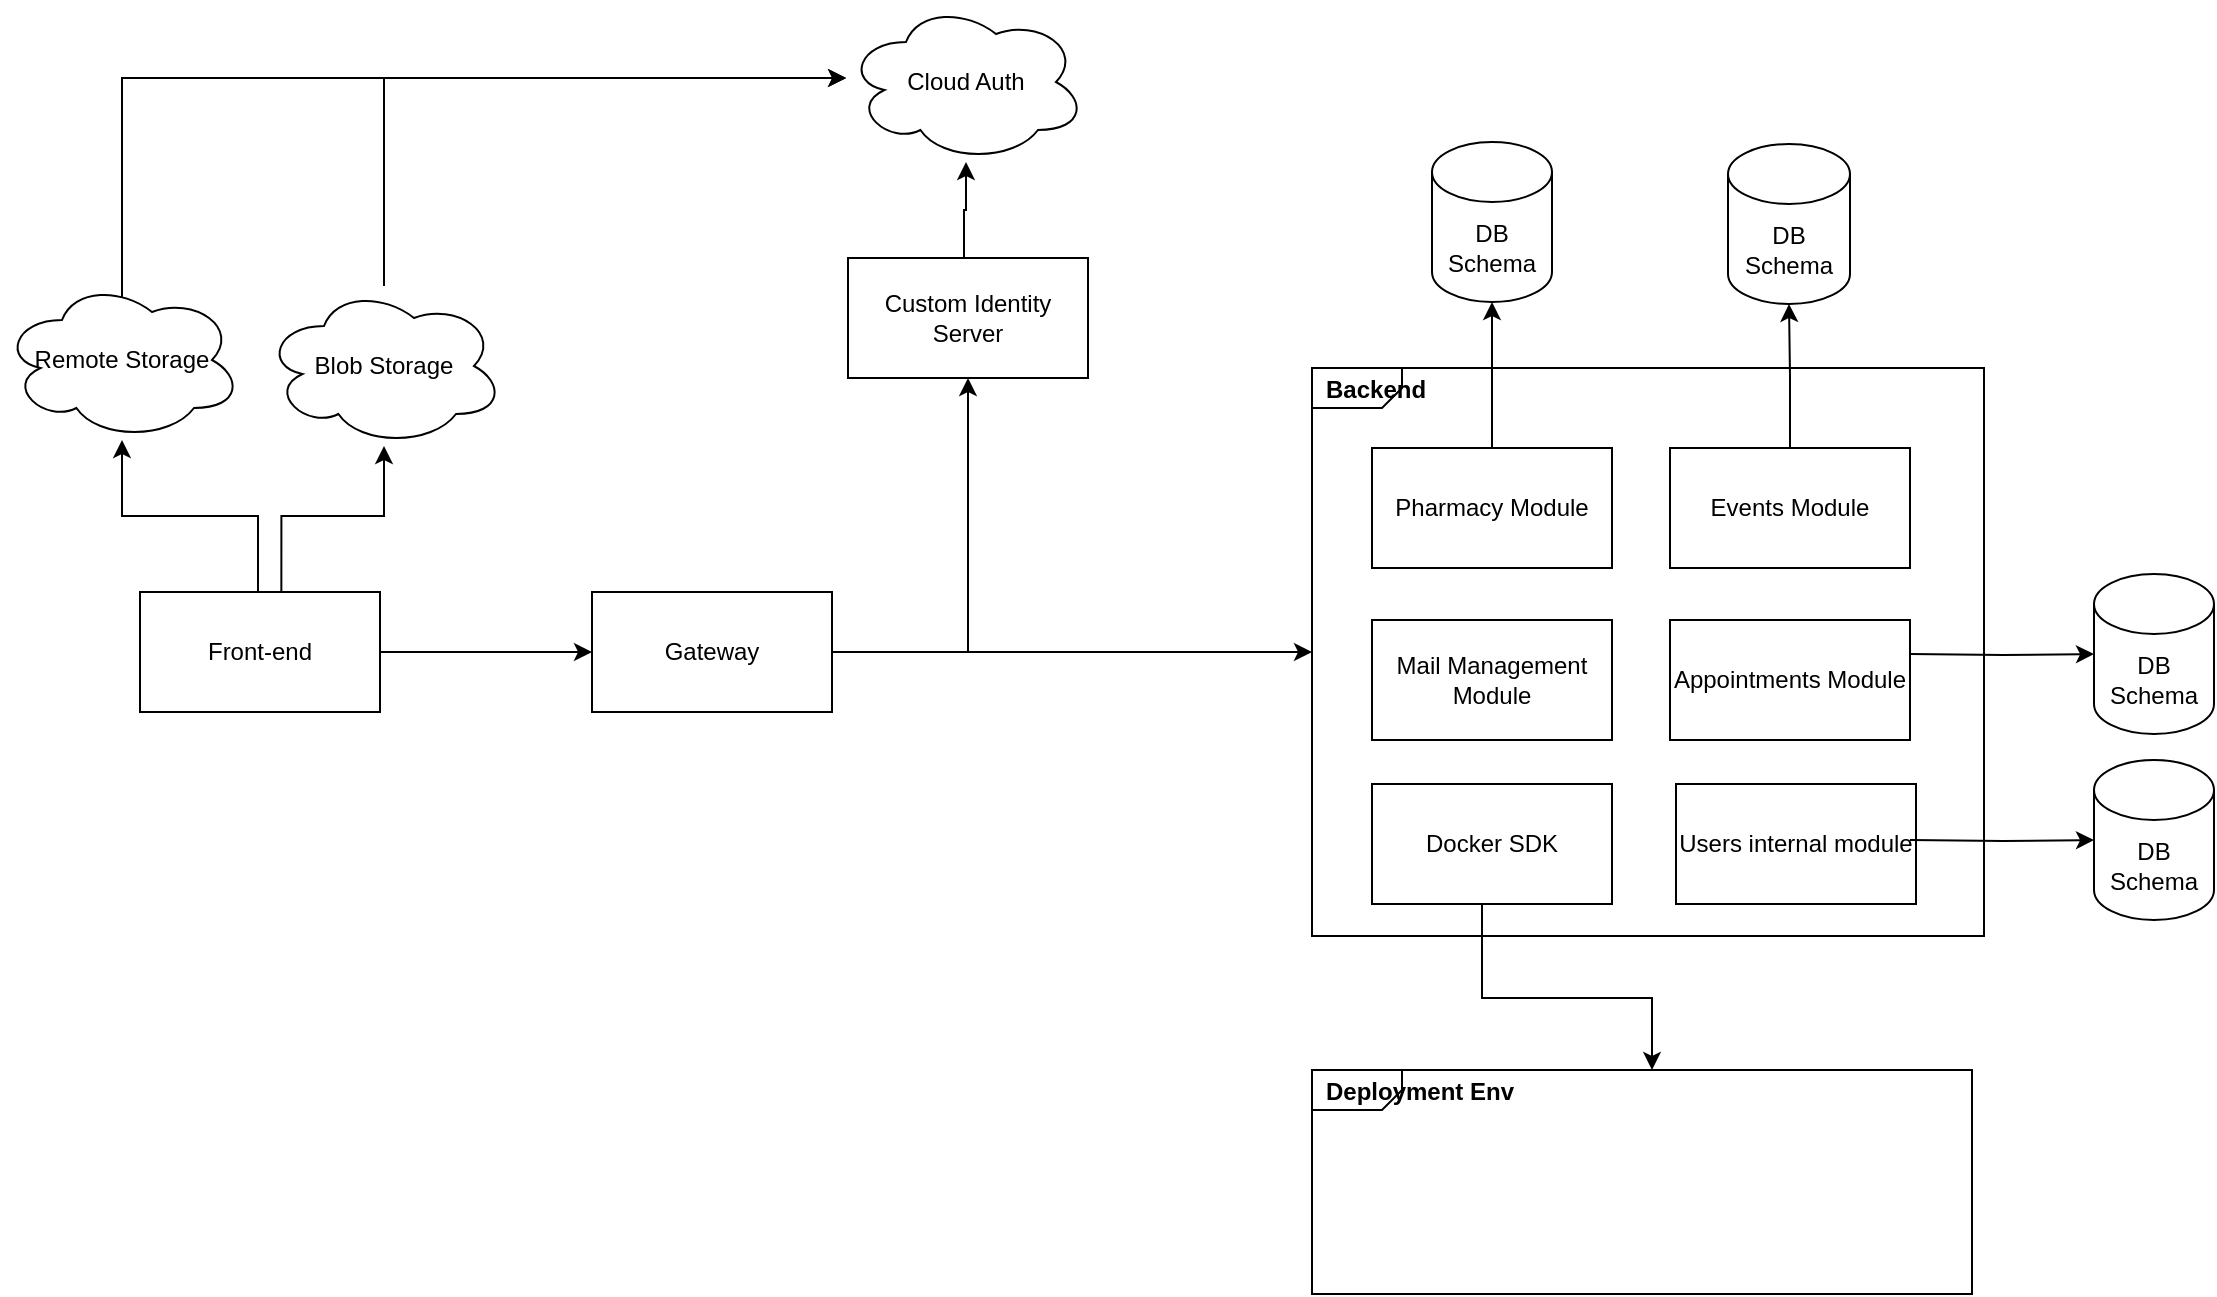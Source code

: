 <mxfile version="21.7.1" type="device" pages="4">
  <diagram name="High Level Flow" id="YeYuXkqYqhfa5VbgJKXB">
    <mxGraphModel dx="2472" dy="696" grid="0" gridSize="10" guides="1" tooltips="1" connect="1" arrows="1" fold="1" page="0" pageScale="1" pageWidth="850" pageHeight="1100" math="0" shadow="0">
      <root>
        <mxCell id="0" />
        <mxCell id="1" parent="0" />
        <mxCell id="PX2amRZlByJLnSCHeU50-29" style="edgeStyle=orthogonalEdgeStyle;rounded=0;orthogonalLoop=1;jettySize=auto;html=1;exitX=0.5;exitY=0;exitDx=0;exitDy=0;" edge="1" parent="1" source="PX2amRZlByJLnSCHeU50-8" target="PX2amRZlByJLnSCHeU50-22">
          <mxGeometry relative="1" as="geometry">
            <Array as="points">
              <mxPoint x="-719" y="357" />
              <mxPoint x="-719" y="319" />
              <mxPoint x="-787" y="319" />
            </Array>
          </mxGeometry>
        </mxCell>
        <mxCell id="PX2amRZlByJLnSCHeU50-30" style="edgeStyle=orthogonalEdgeStyle;rounded=0;orthogonalLoop=1;jettySize=auto;html=1;exitX=0.589;exitY=0.006;exitDx=0;exitDy=0;exitPerimeter=0;" edge="1" parent="1" source="PX2amRZlByJLnSCHeU50-8" target="PX2amRZlByJLnSCHeU50-23">
          <mxGeometry relative="1" as="geometry">
            <Array as="points">
              <mxPoint x="-707" y="319" />
              <mxPoint x="-656" y="319" />
            </Array>
          </mxGeometry>
        </mxCell>
        <mxCell id="PX2amRZlByJLnSCHeU50-31" style="edgeStyle=orthogonalEdgeStyle;rounded=0;orthogonalLoop=1;jettySize=auto;html=1;" edge="1" parent="1" source="PX2amRZlByJLnSCHeU50-8" target="PX2amRZlByJLnSCHeU50-12">
          <mxGeometry relative="1" as="geometry" />
        </mxCell>
        <mxCell id="PX2amRZlByJLnSCHeU50-8" value="Front-end" style="rounded=0;whiteSpace=wrap;html=1;" vertex="1" parent="1">
          <mxGeometry x="-778" y="357" width="120" height="60" as="geometry" />
        </mxCell>
        <mxCell id="PX2amRZlByJLnSCHeU50-9" value="Cloud Auth" style="ellipse;shape=cloud;whiteSpace=wrap;html=1;" vertex="1" parent="1">
          <mxGeometry x="-425" y="62" width="120" height="80" as="geometry" />
        </mxCell>
        <mxCell id="PX2amRZlByJLnSCHeU50-34" style="edgeStyle=orthogonalEdgeStyle;rounded=0;orthogonalLoop=1;jettySize=auto;html=1;" edge="1" parent="1" source="PX2amRZlByJLnSCHeU50-11" target="PX2amRZlByJLnSCHeU50-9">
          <mxGeometry relative="1" as="geometry">
            <Array as="points">
              <mxPoint x="-366" y="166" />
              <mxPoint x="-365" y="166" />
            </Array>
          </mxGeometry>
        </mxCell>
        <mxCell id="PX2amRZlByJLnSCHeU50-11" value="Custom Identity Server" style="rounded=0;whiteSpace=wrap;html=1;" vertex="1" parent="1">
          <mxGeometry x="-424" y="190" width="120" height="60" as="geometry" />
        </mxCell>
        <mxCell id="PX2amRZlByJLnSCHeU50-32" style="edgeStyle=orthogonalEdgeStyle;rounded=0;orthogonalLoop=1;jettySize=auto;html=1;" edge="1" parent="1" source="PX2amRZlByJLnSCHeU50-12" target="PX2amRZlByJLnSCHeU50-15">
          <mxGeometry relative="1" as="geometry" />
        </mxCell>
        <mxCell id="PX2amRZlByJLnSCHeU50-33" style="edgeStyle=orthogonalEdgeStyle;rounded=0;orthogonalLoop=1;jettySize=auto;html=1;" edge="1" parent="1" source="PX2amRZlByJLnSCHeU50-12" target="PX2amRZlByJLnSCHeU50-11">
          <mxGeometry relative="1" as="geometry" />
        </mxCell>
        <mxCell id="PX2amRZlByJLnSCHeU50-12" value="Gateway" style="rounded=0;whiteSpace=wrap;html=1;" vertex="1" parent="1">
          <mxGeometry x="-552" y="357" width="120" height="60" as="geometry" />
        </mxCell>
        <mxCell id="PX2amRZlByJLnSCHeU50-15" value="Backend" style="html=1;shape=mxgraph.sysml.package;labelX=45;align=left;spacingLeft=5;verticalAlign=top;spacingTop=-3;fontStyle=1;strokeWidth=1;recursiveResize=0;" vertex="1" parent="1">
          <mxGeometry x="-192" y="245" width="336" height="284" as="geometry" />
        </mxCell>
        <mxCell id="PX2amRZlByJLnSCHeU50-16" value="Pharmacy Module" style="strokeColor=inherit;fillColor=inherit;gradientColor=inherit;shape=rect;html=1;whiteSpace=wrap;align=center;" vertex="1" parent="PX2amRZlByJLnSCHeU50-15">
          <mxGeometry x="30" y="40" width="120" height="60" as="geometry" />
        </mxCell>
        <mxCell id="PX2amRZlByJLnSCHeU50-17" value="Events Module" style="strokeColor=inherit;fillColor=inherit;gradientColor=inherit;shape=rect;html=1;whiteSpace=wrap;align=center;" vertex="1" parent="PX2amRZlByJLnSCHeU50-15">
          <mxGeometry x="179" y="40" width="120" height="60" as="geometry" />
        </mxCell>
        <mxCell id="PX2amRZlByJLnSCHeU50-19" value="Mail Management Module" style="strokeColor=inherit;fillColor=inherit;gradientColor=inherit;shape=rect;html=1;whiteSpace=wrap;align=center;" vertex="1" parent="PX2amRZlByJLnSCHeU50-15">
          <mxGeometry x="30" y="126" width="120" height="60" as="geometry" />
        </mxCell>
        <mxCell id="PX2amRZlByJLnSCHeU50-20" value="Appointments Module" style="strokeColor=inherit;fillColor=inherit;gradientColor=inherit;shape=rect;html=1;whiteSpace=wrap;align=center;" vertex="1" parent="PX2amRZlByJLnSCHeU50-15">
          <mxGeometry x="179" y="126" width="120" height="60" as="geometry" />
        </mxCell>
        <mxCell id="PX2amRZlByJLnSCHeU50-24" value="Docker SDK" style="strokeColor=inherit;fillColor=inherit;gradientColor=inherit;shape=rect;html=1;whiteSpace=wrap;align=center;" vertex="1" parent="PX2amRZlByJLnSCHeU50-15">
          <mxGeometry x="30" y="208" width="120" height="60" as="geometry" />
        </mxCell>
        <mxCell id="26ymWYjrrqh-0yXnUihh-13" value="Users internal module" style="strokeColor=inherit;fillColor=inherit;gradientColor=inherit;shape=rect;html=1;whiteSpace=wrap;align=center;" vertex="1" parent="PX2amRZlByJLnSCHeU50-15">
          <mxGeometry x="182" y="208" width="120" height="60" as="geometry" />
        </mxCell>
        <mxCell id="PX2amRZlByJLnSCHeU50-27" style="edgeStyle=orthogonalEdgeStyle;rounded=0;orthogonalLoop=1;jettySize=auto;html=1;exitX=0.483;exitY=0.237;exitDx=0;exitDy=0;exitPerimeter=0;" edge="1" parent="1" source="PX2amRZlByJLnSCHeU50-22" target="PX2amRZlByJLnSCHeU50-9">
          <mxGeometry relative="1" as="geometry">
            <Array as="points">
              <mxPoint x="-787" y="220" />
              <mxPoint x="-787" y="100" />
            </Array>
          </mxGeometry>
        </mxCell>
        <mxCell id="PX2amRZlByJLnSCHeU50-22" value="Remote Storage" style="ellipse;shape=cloud;whiteSpace=wrap;html=1;" vertex="1" parent="1">
          <mxGeometry x="-847" y="201" width="120" height="80" as="geometry" />
        </mxCell>
        <mxCell id="PX2amRZlByJLnSCHeU50-28" style="edgeStyle=orthogonalEdgeStyle;rounded=0;orthogonalLoop=1;jettySize=auto;html=1;" edge="1" parent="1" source="PX2amRZlByJLnSCHeU50-23" target="PX2amRZlByJLnSCHeU50-9">
          <mxGeometry relative="1" as="geometry">
            <Array as="points">
              <mxPoint x="-656" y="100" />
            </Array>
          </mxGeometry>
        </mxCell>
        <mxCell id="PX2amRZlByJLnSCHeU50-23" value="Blob Storage" style="ellipse;shape=cloud;whiteSpace=wrap;html=1;" vertex="1" parent="1">
          <mxGeometry x="-716" y="204" width="120" height="80" as="geometry" />
        </mxCell>
        <mxCell id="PX2amRZlByJLnSCHeU50-35" value="DB Schema" style="shape=cylinder3;whiteSpace=wrap;html=1;boundedLbl=1;backgroundOutline=1;size=15;" vertex="1" parent="1">
          <mxGeometry x="-132" y="132" width="60" height="80" as="geometry" />
        </mxCell>
        <mxCell id="PX2amRZlByJLnSCHeU50-36" value="DB Schema" style="shape=cylinder3;whiteSpace=wrap;html=1;boundedLbl=1;backgroundOutline=1;size=15;" vertex="1" parent="1">
          <mxGeometry x="16" y="133" width="61" height="80" as="geometry" />
        </mxCell>
        <mxCell id="PX2amRZlByJLnSCHeU50-37" value="DB Schema" style="shape=cylinder3;whiteSpace=wrap;html=1;boundedLbl=1;backgroundOutline=1;size=15;" vertex="1" parent="1">
          <mxGeometry x="199" y="348" width="60" height="80" as="geometry" />
        </mxCell>
        <mxCell id="PX2amRZlByJLnSCHeU50-38" style="edgeStyle=orthogonalEdgeStyle;rounded=0;orthogonalLoop=1;jettySize=auto;html=1;" edge="1" parent="1" source="PX2amRZlByJLnSCHeU50-16" target="PX2amRZlByJLnSCHeU50-35">
          <mxGeometry relative="1" as="geometry" />
        </mxCell>
        <mxCell id="PX2amRZlByJLnSCHeU50-39" style="edgeStyle=orthogonalEdgeStyle;rounded=0;orthogonalLoop=1;jettySize=auto;html=1;" edge="1" parent="1" source="PX2amRZlByJLnSCHeU50-17" target="PX2amRZlByJLnSCHeU50-36">
          <mxGeometry relative="1" as="geometry" />
        </mxCell>
        <mxCell id="PX2amRZlByJLnSCHeU50-40" style="edgeStyle=orthogonalEdgeStyle;rounded=0;orthogonalLoop=1;jettySize=auto;html=1;" edge="1" parent="1" target="PX2amRZlByJLnSCHeU50-37">
          <mxGeometry relative="1" as="geometry">
            <mxPoint x="107" y="388" as="sourcePoint" />
          </mxGeometry>
        </mxCell>
        <mxCell id="PX2amRZlByJLnSCHeU50-42" value="Deployment Env" style="html=1;shape=mxgraph.sysml.package;labelX=45;align=left;spacingLeft=5;verticalAlign=top;spacingTop=-3;fontStyle=1;strokeWidth=1;recursiveResize=0;" vertex="1" parent="1">
          <mxGeometry x="-192" y="596" width="330" height="112" as="geometry" />
        </mxCell>
        <mxCell id="PX2amRZlByJLnSCHeU50-50" value="" style="shape=image;html=1;verticalAlign=top;verticalLabelPosition=bottom;labelBackgroundColor=#ffffff;imageAspect=0;aspect=fixed;image=https://cdn0.iconfinder.com/data/icons/social-media-2104/24/social_media_social_media_logo_docker-128.png" vertex="1" parent="1">
          <mxGeometry x="-74" y="615" width="79" height="79" as="geometry" />
        </mxCell>
        <mxCell id="PX2amRZlByJLnSCHeU50-51" style="edgeStyle=orthogonalEdgeStyle;rounded=0;orthogonalLoop=1;jettySize=auto;html=1;" edge="1" parent="1" source="PX2amRZlByJLnSCHeU50-24" target="PX2amRZlByJLnSCHeU50-42">
          <mxGeometry relative="1" as="geometry">
            <Array as="points">
              <mxPoint x="-107" y="560" />
              <mxPoint x="-22" y="560" />
            </Array>
          </mxGeometry>
        </mxCell>
        <mxCell id="26ymWYjrrqh-0yXnUihh-14" value="DB Schema" style="shape=cylinder3;whiteSpace=wrap;html=1;boundedLbl=1;backgroundOutline=1;size=15;" vertex="1" parent="1">
          <mxGeometry x="199" y="441" width="60" height="80" as="geometry" />
        </mxCell>
        <mxCell id="26ymWYjrrqh-0yXnUihh-15" style="edgeStyle=orthogonalEdgeStyle;rounded=0;orthogonalLoop=1;jettySize=auto;html=1;" edge="1" parent="1" target="26ymWYjrrqh-0yXnUihh-14">
          <mxGeometry relative="1" as="geometry">
            <mxPoint x="107" y="481" as="sourcePoint" />
          </mxGeometry>
        </mxCell>
      </root>
    </mxGraphModel>
  </diagram>
  <diagram id="T7Xp_s_TKXlpQ980UCWx" name="Page-2">
    <mxGraphModel dx="799" dy="438" grid="1" gridSize="10" guides="1" tooltips="1" connect="1" arrows="1" fold="1" page="1" pageScale="1" pageWidth="850" pageHeight="1100" math="0" shadow="0">
      <root>
        <mxCell id="0" />
        <mxCell id="1" parent="0" />
        <mxCell id="RsgIdAhOGyr689dzm_IG-14" style="edgeStyle=orthogonalEdgeStyle;rounded=0;orthogonalLoop=1;jettySize=auto;html=1;" edge="1" parent="1" source="RsgIdAhOGyr689dzm_IG-6" target="RsgIdAhOGyr689dzm_IG-11">
          <mxGeometry relative="1" as="geometry" />
        </mxCell>
        <mxCell id="RsgIdAhOGyr689dzm_IG-6" value="Repository using entities with ORM" style="rounded=0;whiteSpace=wrap;html=1;" vertex="1" parent="1">
          <mxGeometry x="310" y="590" width="120" height="60" as="geometry" />
        </mxCell>
        <mxCell id="RsgIdAhOGyr689dzm_IG-15" style="edgeStyle=orthogonalEdgeStyle;rounded=0;orthogonalLoop=1;jettySize=auto;html=1;" edge="1" parent="1" source="RsgIdAhOGyr689dzm_IG-7" target="RsgIdAhOGyr689dzm_IG-6">
          <mxGeometry relative="1" as="geometry" />
        </mxCell>
        <mxCell id="RsgIdAhOGyr689dzm_IG-7" value="Service implementing business&#39; logic" style="rounded=0;whiteSpace=wrap;html=1;" vertex="1" parent="1">
          <mxGeometry x="310" y="500" width="120" height="60" as="geometry" />
        </mxCell>
        <mxCell id="RsgIdAhOGyr689dzm_IG-9" style="edgeStyle=orthogonalEdgeStyle;rounded=0;orthogonalLoop=1;jettySize=auto;html=1;endArrow=none;endFill=0;" edge="1" parent="1" source="RsgIdAhOGyr689dzm_IG-8" target="RsgIdAhOGyr689dzm_IG-7">
          <mxGeometry relative="1" as="geometry" />
        </mxCell>
        <mxCell id="RsgIdAhOGyr689dzm_IG-10" value="Mediated" style="edgeLabel;html=1;align=center;verticalAlign=middle;resizable=0;points=[];" vertex="1" connectable="0" parent="RsgIdAhOGyr689dzm_IG-9">
          <mxGeometry x="0.041" y="1" relative="1" as="geometry">
            <mxPoint as="offset" />
          </mxGeometry>
        </mxCell>
        <mxCell id="RsgIdAhOGyr689dzm_IG-8" value="Controller" style="rounded=0;whiteSpace=wrap;html=1;" vertex="1" parent="1">
          <mxGeometry x="310" y="350" width="120" height="60" as="geometry" />
        </mxCell>
        <mxCell id="RsgIdAhOGyr689dzm_IG-11" value="Infrastructure" style="rounded=0;whiteSpace=wrap;html=1;" vertex="1" parent="1">
          <mxGeometry x="310" y="680" width="120" height="60" as="geometry" />
        </mxCell>
        <mxCell id="RsgIdAhOGyr689dzm_IG-12" value="Mail" style="ellipse;shape=cloud;whiteSpace=wrap;html=1;" vertex="1" parent="1">
          <mxGeometry x="450" y="670" width="120" height="80" as="geometry" />
        </mxCell>
        <mxCell id="RsgIdAhOGyr689dzm_IG-13" value="" style="endArrow=none;html=1;rounded=0;" edge="1" parent="1">
          <mxGeometry width="50" height="50" relative="1" as="geometry">
            <mxPoint x="200" y="660" as="sourcePoint" />
            <mxPoint x="570" y="660" as="targetPoint" />
          </mxGeometry>
        </mxCell>
      </root>
    </mxGraphModel>
  </diagram>
  <diagram id="iH79-aRtn21jHRBOz86A" name="Patient Use Case Diagram">
    <mxGraphModel dx="1865" dy="2121" grid="1" gridSize="10" guides="1" tooltips="1" connect="1" arrows="1" fold="1" page="1" pageScale="1" pageWidth="850" pageHeight="1100" math="0" shadow="0">
      <root>
        <mxCell id="0" />
        <mxCell id="1" parent="0" />
        <mxCell id="mt7pAHg_52PxhX9tttaL-19" value="" style="rounded=0;whiteSpace=wrap;html=1;strokeColor=default;fillColor=none;" vertex="1" parent="1">
          <mxGeometry x="150" y="-180" width="740" height="1060" as="geometry" />
        </mxCell>
        <mxCell id="mt7pAHg_52PxhX9tttaL-18" style="edgeStyle=orthogonalEdgeStyle;rounded=0;orthogonalLoop=1;jettySize=auto;html=1;entryX=0.5;entryY=0.5;entryDx=0;entryDy=0;entryPerimeter=0;" edge="1" parent="1" source="mt7pAHg_52PxhX9tttaL-2" target="mt7pAHg_52PxhX9tttaL-16">
          <mxGeometry relative="1" as="geometry" />
        </mxCell>
        <mxCell id="mt7pAHg_52PxhX9tttaL-5" value="Authenticated" style="shape=ellipse;html=1;strokeWidth=3;fontStyle=1;whiteSpace=wrap;align=center;perimeter=ellipsePerimeter;" vertex="1" parent="1">
          <mxGeometry x="750" y="280" width="120" height="60" as="geometry" />
        </mxCell>
        <mxCell id="mt7pAHg_52PxhX9tttaL-6" value="&lt;p style=&quot;margin:0px;margin-top:4px;text-align:center;&quot;&gt;&amp;lt;&amp;lt;actor&amp;gt;&amp;gt;&lt;br&gt;&lt;b&gt;Identity Server&lt;/b&gt;&lt;/p&gt;" style="shape=rect;html=1;overflow=fill;html=1;whiteSpace=wrap;align=center;" vertex="1" parent="1">
          <mxGeometry x="920" y="290" width="100" height="40" as="geometry" />
        </mxCell>
        <mxCell id="mt7pAHg_52PxhX9tttaL-7" value="Browse Available Medicines" style="ellipse;whiteSpace=wrap;html=1;" vertex="1" parent="1">
          <mxGeometry x="210" y="135" width="140" height="70" as="geometry" />
        </mxCell>
        <mxCell id="mt7pAHg_52PxhX9tttaL-8" value="Search medicines" style="ellipse;whiteSpace=wrap;html=1;" vertex="1" parent="1">
          <mxGeometry x="490" y="70" width="140" height="70" as="geometry" />
        </mxCell>
        <mxCell id="mt7pAHg_52PxhX9tttaL-9" value="Filter medicines" style="ellipse;whiteSpace=wrap;html=1;" vertex="1" parent="1">
          <mxGeometry x="490" y="300" width="140" height="70" as="geometry" />
        </mxCell>
        <mxCell id="mt7pAHg_52PxhX9tttaL-10" value="Browse through taken appointments" style="ellipse;whiteSpace=wrap;html=1;" vertex="1" parent="1">
          <mxGeometry x="210" y="450" width="140" height="70" as="geometry" />
        </mxCell>
        <mxCell id="mt7pAHg_52PxhX9tttaL-11" value="Make appointment with Doctor" style="ellipse;whiteSpace=wrap;html=1;" vertex="1" parent="1">
          <mxGeometry x="490" y="650" width="140" height="70" as="geometry" />
        </mxCell>
        <mxCell id="mt7pAHg_52PxhX9tttaL-12" value="Browse the center&#39;s &#39; doctors" style="ellipse;whiteSpace=wrap;html=1;" vertex="1" parent="1">
          <mxGeometry x="210" y="620" width="140" height="70" as="geometry" />
        </mxCell>
        <mxCell id="mt7pAHg_52PxhX9tttaL-13" value="View Events" style="ellipse;whiteSpace=wrap;html=1;" vertex="1" parent="1">
          <mxGeometry x="190" y="-110" width="140" height="70" as="geometry" />
        </mxCell>
        <mxCell id="mt7pAHg_52PxhX9tttaL-14" value="Reserve Medicine for pickup" style="ellipse;whiteSpace=wrap;html=1;" vertex="1" parent="1">
          <mxGeometry x="490" y="180" width="140" height="70" as="geometry" />
        </mxCell>
        <mxCell id="mt7pAHg_52PxhX9tttaL-16" value="Guest" style="shape=umlActor;html=1;verticalLabelPosition=bottom;verticalAlign=top;align=center;" vertex="1" parent="1">
          <mxGeometry x="80" y="-120" width="30" height="60" as="geometry" />
        </mxCell>
        <mxCell id="mt7pAHg_52PxhX9tttaL-21" value="&amp;lt;&amp;lt;extend&amp;gt;&amp;gt;" style="edgeStyle=none;html=1;startArrow=open;endArrow=none;startSize=12;verticalAlign=bottom;dashed=1;labelBackgroundColor=none;rounded=0;" edge="1" parent="1" source="mt7pAHg_52PxhX9tttaL-7" target="mt7pAHg_52PxhX9tttaL-8">
          <mxGeometry width="160" relative="1" as="geometry">
            <mxPoint x="310" y="50" as="sourcePoint" />
            <mxPoint x="470" y="50" as="targetPoint" />
          </mxGeometry>
        </mxCell>
        <mxCell id="mt7pAHg_52PxhX9tttaL-22" value="&amp;lt;&amp;lt;extend&amp;gt;&amp;gt;" style="edgeStyle=none;html=1;startArrow=open;endArrow=none;startSize=12;verticalAlign=bottom;dashed=1;labelBackgroundColor=none;rounded=0;" edge="1" parent="1" target="mt7pAHg_52PxhX9tttaL-9">
          <mxGeometry width="160" relative="1" as="geometry">
            <mxPoint x="320" y="160" as="sourcePoint" />
            <mxPoint x="458" y="63" as="targetPoint" />
          </mxGeometry>
        </mxCell>
        <mxCell id="mt7pAHg_52PxhX9tttaL-23" value="&amp;lt;&amp;lt;extend&amp;gt;&amp;gt;" style="edgeStyle=none;html=1;startArrow=open;endArrow=none;startSize=12;verticalAlign=bottom;dashed=1;labelBackgroundColor=none;rounded=0;" edge="1" parent="1" target="mt7pAHg_52PxhX9tttaL-14">
          <mxGeometry width="160" relative="1" as="geometry">
            <mxPoint x="330" y="170" as="sourcePoint" />
            <mxPoint x="438" y="141" as="targetPoint" />
          </mxGeometry>
        </mxCell>
        <mxCell id="mt7pAHg_52PxhX9tttaL-25" value="Bookmark Medicine" style="ellipse;whiteSpace=wrap;html=1;" vertex="1" parent="1">
          <mxGeometry x="490" y="-40" width="140" height="70" as="geometry" />
        </mxCell>
        <mxCell id="mt7pAHg_52PxhX9tttaL-26" value="&amp;lt;&amp;lt;extend&amp;gt;&amp;gt;" style="edgeStyle=none;html=1;startArrow=open;endArrow=none;startSize=12;verticalAlign=bottom;dashed=1;labelBackgroundColor=none;rounded=0;" edge="1" parent="1" source="mt7pAHg_52PxhX9tttaL-7" target="mt7pAHg_52PxhX9tttaL-25">
          <mxGeometry width="160" relative="1" as="geometry">
            <mxPoint x="322" y="152" as="sourcePoint" />
            <mxPoint x="458" y="63" as="targetPoint" />
          </mxGeometry>
        </mxCell>
        <mxCell id="mt7pAHg_52PxhX9tttaL-29" value="&amp;lt;&amp;lt;extend&amp;gt;&amp;gt;" style="edgeStyle=none;html=1;startArrow=open;endArrow=none;startSize=12;verticalAlign=bottom;dashed=1;labelBackgroundColor=none;rounded=0;exitX=1;exitY=0.5;exitDx=0;exitDy=0;" edge="1" parent="1" source="mt7pAHg_52PxhX9tttaL-12" target="mt7pAHg_52PxhX9tttaL-11">
          <mxGeometry width="160" relative="1" as="geometry">
            <mxPoint x="400" y="530" as="sourcePoint" />
            <mxPoint x="560" y="530" as="targetPoint" />
          </mxGeometry>
        </mxCell>
        <mxCell id="mt7pAHg_52PxhX9tttaL-32" value="" style="edgeStyle=none;html=1;endArrow=none;verticalAlign=bottom;rounded=0;" edge="1" parent="1" target="mt7pAHg_52PxhX9tttaL-13">
          <mxGeometry width="160" relative="1" as="geometry">
            <mxPoint x="100" y="-80" as="sourcePoint" />
            <mxPoint x="480" y="30" as="targetPoint" />
          </mxGeometry>
        </mxCell>
        <mxCell id="mt7pAHg_52PxhX9tttaL-33" value="" style="edgeStyle=none;html=1;endArrow=none;verticalAlign=bottom;rounded=0;entryX=0;entryY=0.5;entryDx=0;entryDy=0;" edge="1" parent="1" target="mt7pAHg_52PxhX9tttaL-7">
          <mxGeometry width="160" relative="1" as="geometry">
            <mxPoint x="100" y="380" as="sourcePoint" />
            <mxPoint x="260" y="380" as="targetPoint" />
            <Array as="points">
              <mxPoint x="100" y="170" />
            </Array>
          </mxGeometry>
        </mxCell>
        <mxCell id="mt7pAHg_52PxhX9tttaL-34" value="" style="edgeStyle=none;html=1;endArrow=none;verticalAlign=bottom;rounded=0;exitX=0.5;exitY=0.5;exitDx=0;exitDy=0;exitPerimeter=0;entryX=0;entryY=0.5;entryDx=0;entryDy=0;" edge="1" parent="1" source="mt7pAHg_52PxhX9tttaL-2" target="mt7pAHg_52PxhX9tttaL-15">
          <mxGeometry width="160" relative="1" as="geometry">
            <mxPoint x="250" y="350" as="sourcePoint" />
            <mxPoint x="410" y="350" as="targetPoint" />
            <Array as="points">
              <mxPoint x="95" y="280" />
            </Array>
          </mxGeometry>
        </mxCell>
        <mxCell id="mt7pAHg_52PxhX9tttaL-35" value="" style="edgeStyle=none;html=1;endArrow=none;verticalAlign=bottom;rounded=0;exitX=0.5;exitY=0.5;exitDx=0;exitDy=0;exitPerimeter=0;entryX=0;entryY=0.5;entryDx=0;entryDy=0;" edge="1" parent="1" source="mt7pAHg_52PxhX9tttaL-2" target="mt7pAHg_52PxhX9tttaL-10">
          <mxGeometry width="160" relative="1" as="geometry">
            <mxPoint x="120" y="470" as="sourcePoint" />
            <mxPoint x="280" y="470" as="targetPoint" />
            <Array as="points">
              <mxPoint x="95" y="485" />
            </Array>
          </mxGeometry>
        </mxCell>
        <mxCell id="mt7pAHg_52PxhX9tttaL-36" value="" style="edgeStyle=none;html=1;endArrow=none;verticalAlign=bottom;rounded=0;entryX=0;entryY=0.5;entryDx=0;entryDy=0;exitX=0.532;exitY=0.704;exitDx=0;exitDy=0;exitPerimeter=0;" edge="1" parent="1" source="mt7pAHg_52PxhX9tttaL-2" target="mt7pAHg_52PxhX9tttaL-12">
          <mxGeometry width="160" relative="1" as="geometry">
            <mxPoint x="100" y="410" as="sourcePoint" />
            <mxPoint x="260" y="570" as="targetPoint" />
            <Array as="points">
              <mxPoint x="95" y="655" />
            </Array>
          </mxGeometry>
        </mxCell>
        <mxCell id="mt7pAHg_52PxhX9tttaL-38" value="&amp;lt;&amp;lt;include&amp;gt;&amp;gt;" style="edgeStyle=none;html=1;endArrow=open;verticalAlign=bottom;dashed=1;labelBackgroundColor=none;rounded=0;exitX=0.5;exitY=1;exitDx=0;exitDy=0;" edge="1" parent="1" source="mt7pAHg_52PxhX9tttaL-7" target="mt7pAHg_52PxhX9tttaL-5">
          <mxGeometry width="160" relative="1" as="geometry">
            <mxPoint x="390" y="450" as="sourcePoint" />
            <mxPoint x="550" y="450" as="targetPoint" />
            <Array as="points">
              <mxPoint x="280" y="410" />
              <mxPoint x="810" y="410" />
            </Array>
          </mxGeometry>
        </mxCell>
        <mxCell id="mt7pAHg_52PxhX9tttaL-15" value="View Services History" style="ellipse;whiteSpace=wrap;html=1;" vertex="1" parent="1">
          <mxGeometry x="210" y="245" width="140" height="70" as="geometry" />
        </mxCell>
        <mxCell id="mt7pAHg_52PxhX9tttaL-39" value="&amp;lt;&amp;lt;include&amp;gt;&amp;gt;" style="edgeStyle=none;html=1;endArrow=open;verticalAlign=bottom;dashed=1;labelBackgroundColor=none;rounded=0;exitX=1;exitY=0.5;exitDx=0;exitDy=0;" edge="1" parent="1" source="mt7pAHg_52PxhX9tttaL-15">
          <mxGeometry width="160" relative="1" as="geometry">
            <mxPoint x="450" y="460" as="sourcePoint" />
            <mxPoint x="810" y="340" as="targetPoint" />
            <Array as="points">
              <mxPoint x="350" y="430" />
              <mxPoint x="810" y="430" />
            </Array>
          </mxGeometry>
        </mxCell>
        <mxCell id="mt7pAHg_52PxhX9tttaL-40" value="&amp;lt;&amp;lt;include&amp;gt;&amp;gt;" style="edgeStyle=none;html=1;endArrow=open;verticalAlign=bottom;dashed=1;labelBackgroundColor=none;rounded=0;" edge="1" parent="1" source="mt7pAHg_52PxhX9tttaL-10">
          <mxGeometry width="160" relative="1" as="geometry">
            <mxPoint x="460" y="500" as="sourcePoint" />
            <mxPoint x="810" y="340" as="targetPoint" />
            <Array as="points">
              <mxPoint x="810" y="485" />
            </Array>
          </mxGeometry>
        </mxCell>
        <mxCell id="mt7pAHg_52PxhX9tttaL-42" value="&amp;lt;&amp;lt;include&amp;gt;&amp;gt;" style="edgeStyle=none;html=1;endArrow=open;verticalAlign=bottom;dashed=1;labelBackgroundColor=none;rounded=0;entryX=0.5;entryY=1;entryDx=0;entryDy=0;" edge="1" parent="1" source="mt7pAHg_52PxhX9tttaL-12" target="mt7pAHg_52PxhX9tttaL-5">
          <mxGeometry width="160" relative="1" as="geometry">
            <mxPoint x="450" y="570" as="sourcePoint" />
            <mxPoint x="820" y="340" as="targetPoint" />
            <Array as="points">
              <mxPoint x="280" y="580" />
              <mxPoint x="810" y="580" />
            </Array>
          </mxGeometry>
        </mxCell>
        <mxCell id="mt7pAHg_52PxhX9tttaL-43" value="" style="edgeStyle=none;html=1;endArrow=none;verticalAlign=bottom;rounded=0;exitX=1;exitY=0.5;exitDx=0;exitDy=0;" edge="1" parent="1" source="mt7pAHg_52PxhX9tttaL-5" target="mt7pAHg_52PxhX9tttaL-6">
          <mxGeometry width="160" relative="1" as="geometry">
            <mxPoint x="900" y="380" as="sourcePoint" />
            <mxPoint x="1060" y="380" as="targetPoint" />
          </mxGeometry>
        </mxCell>
        <mxCell id="mt7pAHg_52PxhX9tttaL-45" value="" style="edgeStyle=none;html=1;endArrow=none;verticalAlign=bottom;rounded=0;" edge="1" parent="1" source="mt7pAHg_52PxhX9tttaL-11" target="mt7pAHg_52PxhX9tttaL-46">
          <mxGeometry width="160" relative="1" as="geometry">
            <mxPoint x="810" y="720" as="sourcePoint" />
            <mxPoint x="959" y="680" as="targetPoint" />
          </mxGeometry>
        </mxCell>
        <mxCell id="mt7pAHg_52PxhX9tttaL-46" value="&lt;p style=&quot;margin:0px;margin-top:4px;text-align:center;&quot;&gt;&amp;lt;&amp;lt;actor&amp;gt;&amp;gt;&lt;br&gt;&lt;b&gt;Mail Service&lt;/b&gt;&lt;/p&gt;" style="shape=rect;html=1;overflow=fill;html=1;whiteSpace=wrap;align=center;" vertex="1" parent="1">
          <mxGeometry x="920" y="665" width="80" height="40" as="geometry" />
        </mxCell>
        <mxCell id="mt7pAHg_52PxhX9tttaL-47" value="View medical records" style="ellipse;whiteSpace=wrap;html=1;" vertex="1" parent="1">
          <mxGeometry x="210" y="770" width="140" height="70" as="geometry" />
        </mxCell>
        <mxCell id="mt7pAHg_52PxhX9tttaL-48" value="" style="edgeStyle=none;html=1;endArrow=none;verticalAlign=bottom;rounded=0;exitX=0.4;exitY=0.7;exitDx=0;exitDy=0;exitPerimeter=0;entryX=0;entryY=0.5;entryDx=0;entryDy=0;" edge="1" parent="1" source="mt7pAHg_52PxhX9tttaL-2" target="mt7pAHg_52PxhX9tttaL-47">
          <mxGeometry width="160" relative="1" as="geometry">
            <mxPoint x="80" y="790" as="sourcePoint" />
            <mxPoint x="240" y="790" as="targetPoint" />
            <Array as="points">
              <mxPoint x="95" y="805" />
            </Array>
          </mxGeometry>
        </mxCell>
        <mxCell id="mt7pAHg_52PxhX9tttaL-2" value="Patient" style="shape=umlActor;html=1;verticalLabelPosition=bottom;verticalAlign=top;align=center;" vertex="1" parent="1">
          <mxGeometry x="80" y="358" width="30" height="60" as="geometry" />
        </mxCell>
        <mxCell id="mt7pAHg_52PxhX9tttaL-49" value="&amp;lt;&amp;lt;include&amp;gt;&amp;gt;" style="edgeStyle=none;html=1;endArrow=open;verticalAlign=bottom;dashed=1;labelBackgroundColor=none;rounded=0;exitX=1;exitY=0.5;exitDx=0;exitDy=0;entryX=0.5;entryY=1;entryDx=0;entryDy=0;" edge="1" parent="1" source="mt7pAHg_52PxhX9tttaL-47" target="mt7pAHg_52PxhX9tttaL-5">
          <mxGeometry width="160" relative="1" as="geometry">
            <mxPoint x="420" y="830" as="sourcePoint" />
            <mxPoint x="580" y="830" as="targetPoint" />
            <Array as="points">
              <mxPoint x="810" y="805" />
            </Array>
          </mxGeometry>
        </mxCell>
      </root>
    </mxGraphModel>
  </diagram>
  <diagram id="D0FiAwHO2i9W4RTMkTPs" name="Page-4">
    <mxGraphModel dx="1166" dy="638" grid="1" gridSize="10" guides="1" tooltips="1" connect="1" arrows="1" fold="1" page="1" pageScale="1" pageWidth="850" pageHeight="1100" math="0" shadow="0">
      <root>
        <mxCell id="0" />
        <mxCell id="1" parent="0" />
        <mxCell id="k_NzrH_LDKfMtsGNGIMg-1" value="" style="shape=message;html=1;html=1;outlineConnect=0;labelPosition=center;verticalLabelPosition=bottom;align=center;verticalAlign=top;" vertex="1" parent="1">
          <mxGeometry x="200" y="280" width="60" height="40" as="geometry" />
        </mxCell>
        <mxCell id="k_NzrH_LDKfMtsGNGIMg-2" value="" style="shape=cylinder3;whiteSpace=wrap;html=1;boundedLbl=1;backgroundOutline=1;size=15;" vertex="1" parent="1">
          <mxGeometry x="480" y="260" width="60" height="80" as="geometry" />
        </mxCell>
        <mxCell id="k_NzrH_LDKfMtsGNGIMg-3" value="" style="shape=flexArrow;endArrow=classic;startArrow=classic;html=1;rounded=0;exitX=1;exitY=0.5;exitDx=0;exitDy=0;" edge="1" parent="1" source="k_NzrH_LDKfMtsGNGIMg-1" target="k_NzrH_LDKfMtsGNGIMg-2">
          <mxGeometry width="100" height="100" relative="1" as="geometry">
            <mxPoint x="90" y="470" as="sourcePoint" />
            <mxPoint x="190" y="370" as="targetPoint" />
          </mxGeometry>
        </mxCell>
      </root>
    </mxGraphModel>
  </diagram>
</mxfile>
